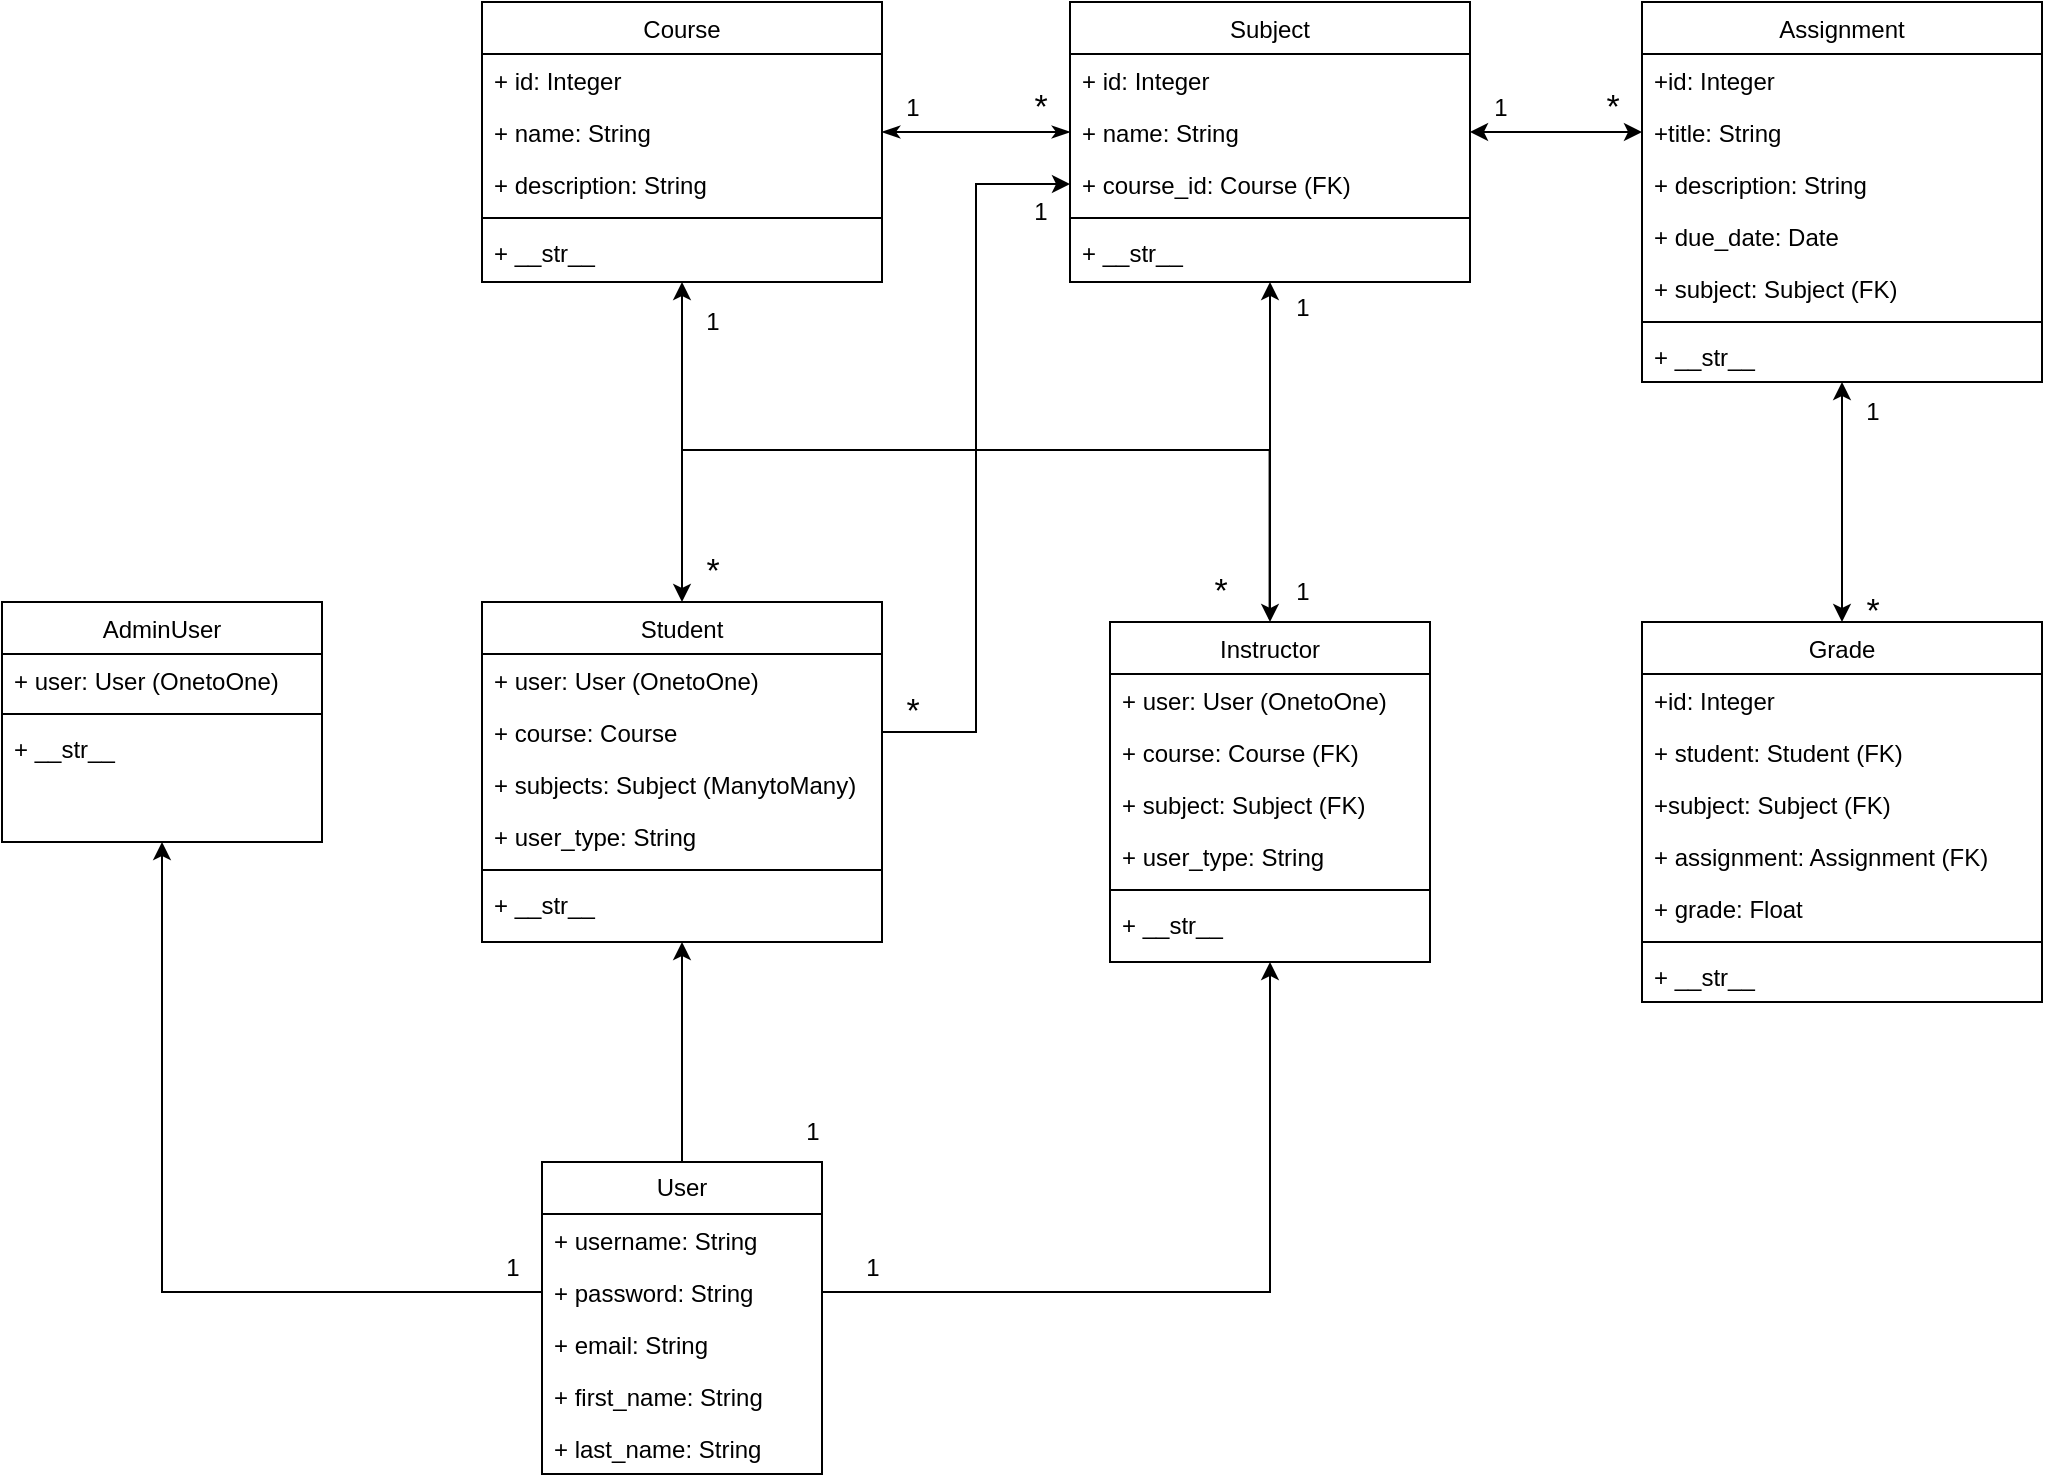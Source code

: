 <mxfile version="24.5.3" type="device">
  <diagram id="C5RBs43oDa-KdzZeNtuy" name="Page-1">
    <mxGraphModel dx="1863" dy="606" grid="1" gridSize="10" guides="1" tooltips="1" connect="1" arrows="1" fold="1" page="1" pageScale="1" pageWidth="827" pageHeight="1169" math="0" shadow="0">
      <root>
        <mxCell id="WIyWlLk6GJQsqaUBKTNV-0" />
        <mxCell id="WIyWlLk6GJQsqaUBKTNV-1" parent="WIyWlLk6GJQsqaUBKTNV-0" />
        <mxCell id="Ff_dKdw9tJKHLKQbY2Zr-90" style="edgeStyle=orthogonalEdgeStyle;rounded=0;orthogonalLoop=1;jettySize=auto;html=1;endArrow=none;endFill=0;startArrow=classic;startFill=1;" edge="1" parent="WIyWlLk6GJQsqaUBKTNV-1" source="zkfFHV4jXpPFQw0GAbJ--17">
          <mxGeometry relative="1" as="geometry">
            <mxPoint x="160" y="610" as="targetPoint" />
          </mxGeometry>
        </mxCell>
        <mxCell id="zkfFHV4jXpPFQw0GAbJ--17" value="Student" style="swimlane;fontStyle=0;align=center;verticalAlign=top;childLayout=stackLayout;horizontal=1;startSize=26;horizontalStack=0;resizeParent=1;resizeLast=0;collapsible=1;marginBottom=0;rounded=0;shadow=0;strokeWidth=1;" parent="WIyWlLk6GJQsqaUBKTNV-1" vertex="1">
          <mxGeometry x="60" y="710" width="200" height="170" as="geometry">
            <mxRectangle x="550" y="140" width="160" height="26" as="alternateBounds" />
          </mxGeometry>
        </mxCell>
        <mxCell id="zkfFHV4jXpPFQw0GAbJ--20" value="+ user: User (OnetoOne)" style="text;align=left;verticalAlign=top;spacingLeft=4;spacingRight=4;overflow=hidden;rotatable=0;points=[[0,0.5],[1,0.5]];portConstraint=eastwest;rounded=0;shadow=0;html=0;" parent="zkfFHV4jXpPFQw0GAbJ--17" vertex="1">
          <mxGeometry y="26" width="200" height="26" as="geometry" />
        </mxCell>
        <mxCell id="zkfFHV4jXpPFQw0GAbJ--21" value="+ course: Course" style="text;align=left;verticalAlign=top;spacingLeft=4;spacingRight=4;overflow=hidden;rotatable=0;points=[[0,0.5],[1,0.5]];portConstraint=eastwest;rounded=0;shadow=0;html=0;" parent="zkfFHV4jXpPFQw0GAbJ--17" vertex="1">
          <mxGeometry y="52" width="200" height="26" as="geometry" />
        </mxCell>
        <mxCell id="Ff_dKdw9tJKHLKQbY2Zr-1" value="+ subjects: Subject (ManytoMany)" style="text;align=left;verticalAlign=top;spacingLeft=4;spacingRight=4;overflow=hidden;rotatable=0;points=[[0,0.5],[1,0.5]];portConstraint=eastwest;rounded=0;shadow=0;html=0;" vertex="1" parent="zkfFHV4jXpPFQw0GAbJ--17">
          <mxGeometry y="78" width="200" height="26" as="geometry" />
        </mxCell>
        <mxCell id="Ff_dKdw9tJKHLKQbY2Zr-20" value="+ user_type: String" style="text;align=left;verticalAlign=top;spacingLeft=4;spacingRight=4;overflow=hidden;rotatable=0;points=[[0,0.5],[1,0.5]];portConstraint=eastwest;rounded=0;shadow=0;html=0;" vertex="1" parent="zkfFHV4jXpPFQw0GAbJ--17">
          <mxGeometry y="104" width="200" height="26" as="geometry" />
        </mxCell>
        <mxCell id="zkfFHV4jXpPFQw0GAbJ--23" value="" style="line;html=1;strokeWidth=1;align=left;verticalAlign=middle;spacingTop=-1;spacingLeft=3;spacingRight=3;rotatable=0;labelPosition=right;points=[];portConstraint=eastwest;" parent="zkfFHV4jXpPFQw0GAbJ--17" vertex="1">
          <mxGeometry y="130" width="200" height="8" as="geometry" />
        </mxCell>
        <mxCell id="zkfFHV4jXpPFQw0GAbJ--24" value="+ __str__" style="text;align=left;verticalAlign=top;spacingLeft=4;spacingRight=4;overflow=hidden;rotatable=0;points=[[0,0.5],[1,0.5]];portConstraint=eastwest;" parent="zkfFHV4jXpPFQw0GAbJ--17" vertex="1">
          <mxGeometry y="138" width="200" height="26" as="geometry" />
        </mxCell>
        <mxCell id="Ff_dKdw9tJKHLKQbY2Zr-70" style="edgeStyle=orthogonalEdgeStyle;rounded=0;orthogonalLoop=1;jettySize=auto;html=1;entryX=0.5;entryY=0;entryDx=0;entryDy=0;startArrow=classic;startFill=1;" edge="1" parent="WIyWlLk6GJQsqaUBKTNV-1" source="5qnw_x9LeNCbUJtxcekT-22" target="Ff_dKdw9tJKHLKQbY2Zr-23">
          <mxGeometry relative="1" as="geometry" />
        </mxCell>
        <mxCell id="5qnw_x9LeNCbUJtxcekT-22" value="Assignment" style="swimlane;fontStyle=0;align=center;verticalAlign=top;childLayout=stackLayout;horizontal=1;startSize=26;horizontalStack=0;resizeParent=1;resizeLast=0;collapsible=1;marginBottom=0;rounded=0;shadow=0;strokeWidth=1;" parent="WIyWlLk6GJQsqaUBKTNV-1" vertex="1">
          <mxGeometry x="640" y="410" width="200" height="190" as="geometry">
            <mxRectangle x="550" y="140" width="160" height="26" as="alternateBounds" />
          </mxGeometry>
        </mxCell>
        <mxCell id="5qnw_x9LeNCbUJtxcekT-23" value="+id: Integer" style="text;align=left;verticalAlign=top;spacingLeft=4;spacingRight=4;overflow=hidden;rotatable=0;points=[[0,0.5],[1,0.5]];portConstraint=eastwest;" parent="5qnw_x9LeNCbUJtxcekT-22" vertex="1">
          <mxGeometry y="26" width="200" height="26" as="geometry" />
        </mxCell>
        <mxCell id="5qnw_x9LeNCbUJtxcekT-24" value="+title: String" style="text;align=left;verticalAlign=top;spacingLeft=4;spacingRight=4;overflow=hidden;rotatable=0;points=[[0,0.5],[1,0.5]];portConstraint=eastwest;rounded=0;shadow=0;html=0;" parent="5qnw_x9LeNCbUJtxcekT-22" vertex="1">
          <mxGeometry y="52" width="200" height="26" as="geometry" />
        </mxCell>
        <mxCell id="5qnw_x9LeNCbUJtxcekT-25" value="+ description: String" style="text;align=left;verticalAlign=top;spacingLeft=4;spacingRight=4;overflow=hidden;rotatable=0;points=[[0,0.5],[1,0.5]];portConstraint=eastwest;rounded=0;shadow=0;html=0;" parent="5qnw_x9LeNCbUJtxcekT-22" vertex="1">
          <mxGeometry y="78" width="200" height="26" as="geometry" />
        </mxCell>
        <mxCell id="5qnw_x9LeNCbUJtxcekT-29" value="+ due_date: Date" style="text;align=left;verticalAlign=top;spacingLeft=4;spacingRight=4;overflow=hidden;rotatable=0;points=[[0,0.5],[1,0.5]];portConstraint=eastwest;" parent="5qnw_x9LeNCbUJtxcekT-22" vertex="1">
          <mxGeometry y="104" width="200" height="26" as="geometry" />
        </mxCell>
        <mxCell id="5qnw_x9LeNCbUJtxcekT-26" value="+ subject: Subject (FK)" style="text;align=left;verticalAlign=top;spacingLeft=4;spacingRight=4;overflow=hidden;rotatable=0;points=[[0,0.5],[1,0.5]];portConstraint=eastwest;rounded=0;shadow=0;html=0;" parent="5qnw_x9LeNCbUJtxcekT-22" vertex="1">
          <mxGeometry y="130" width="200" height="26" as="geometry" />
        </mxCell>
        <mxCell id="5qnw_x9LeNCbUJtxcekT-27" value="" style="line;html=1;strokeWidth=1;align=left;verticalAlign=middle;spacingTop=-1;spacingLeft=3;spacingRight=3;rotatable=0;labelPosition=right;points=[];portConstraint=eastwest;" parent="5qnw_x9LeNCbUJtxcekT-22" vertex="1">
          <mxGeometry y="156" width="200" height="8" as="geometry" />
        </mxCell>
        <mxCell id="Ff_dKdw9tJKHLKQbY2Zr-46" value="+ __str__" style="text;align=left;verticalAlign=top;spacingLeft=4;spacingRight=4;overflow=hidden;rotatable=0;points=[[0,0.5],[1,0.5]];portConstraint=eastwest;" vertex="1" parent="5qnw_x9LeNCbUJtxcekT-22">
          <mxGeometry y="164" width="200" height="26" as="geometry" />
        </mxCell>
        <mxCell id="Ff_dKdw9tJKHLKQbY2Zr-5" value="AdminUser" style="swimlane;fontStyle=0;align=center;verticalAlign=top;childLayout=stackLayout;horizontal=1;startSize=26;horizontalStack=0;resizeParent=1;resizeLast=0;collapsible=1;marginBottom=0;rounded=0;shadow=0;strokeWidth=1;" vertex="1" parent="WIyWlLk6GJQsqaUBKTNV-1">
          <mxGeometry x="-180" y="710" width="160" height="120" as="geometry">
            <mxRectangle x="550" y="140" width="160" height="26" as="alternateBounds" />
          </mxGeometry>
        </mxCell>
        <mxCell id="Ff_dKdw9tJKHLKQbY2Zr-6" value="+ user: User (OnetoOne)" style="text;align=left;verticalAlign=top;spacingLeft=4;spacingRight=4;overflow=hidden;rotatable=0;points=[[0,0.5],[1,0.5]];portConstraint=eastwest;rounded=0;shadow=0;html=0;" vertex="1" parent="Ff_dKdw9tJKHLKQbY2Zr-5">
          <mxGeometry y="26" width="160" height="26" as="geometry" />
        </mxCell>
        <mxCell id="Ff_dKdw9tJKHLKQbY2Zr-10" value="" style="line;html=1;strokeWidth=1;align=left;verticalAlign=middle;spacingTop=-1;spacingLeft=3;spacingRight=3;rotatable=0;labelPosition=right;points=[];portConstraint=eastwest;" vertex="1" parent="Ff_dKdw9tJKHLKQbY2Zr-5">
          <mxGeometry y="52" width="160" height="8" as="geometry" />
        </mxCell>
        <mxCell id="Ff_dKdw9tJKHLKQbY2Zr-11" value="+ __str__" style="text;align=left;verticalAlign=top;spacingLeft=4;spacingRight=4;overflow=hidden;rotatable=0;points=[[0,0.5],[1,0.5]];portConstraint=eastwest;" vertex="1" parent="Ff_dKdw9tJKHLKQbY2Zr-5">
          <mxGeometry y="60" width="160" height="26" as="geometry" />
        </mxCell>
        <mxCell id="Ff_dKdw9tJKHLKQbY2Zr-12" value="Instructor" style="swimlane;fontStyle=0;align=center;verticalAlign=top;childLayout=stackLayout;horizontal=1;startSize=26;horizontalStack=0;resizeParent=1;resizeLast=0;collapsible=1;marginBottom=0;rounded=0;shadow=0;strokeWidth=1;" vertex="1" parent="WIyWlLk6GJQsqaUBKTNV-1">
          <mxGeometry x="374" y="720" width="160" height="170" as="geometry">
            <mxRectangle x="550" y="140" width="160" height="26" as="alternateBounds" />
          </mxGeometry>
        </mxCell>
        <mxCell id="Ff_dKdw9tJKHLKQbY2Zr-13" value="+ user: User (OnetoOne)" style="text;align=left;verticalAlign=top;spacingLeft=4;spacingRight=4;overflow=hidden;rotatable=0;points=[[0,0.5],[1,0.5]];portConstraint=eastwest;rounded=0;shadow=0;html=0;" vertex="1" parent="Ff_dKdw9tJKHLKQbY2Zr-12">
          <mxGeometry y="26" width="160" height="26" as="geometry" />
        </mxCell>
        <mxCell id="Ff_dKdw9tJKHLKQbY2Zr-14" value="+ course: Course (FK)" style="text;align=left;verticalAlign=top;spacingLeft=4;spacingRight=4;overflow=hidden;rotatable=0;points=[[0,0.5],[1,0.5]];portConstraint=eastwest;rounded=0;shadow=0;html=0;" vertex="1" parent="Ff_dKdw9tJKHLKQbY2Zr-12">
          <mxGeometry y="52" width="160" height="26" as="geometry" />
        </mxCell>
        <mxCell id="Ff_dKdw9tJKHLKQbY2Zr-15" value="+ subject: Subject (FK)" style="text;align=left;verticalAlign=top;spacingLeft=4;spacingRight=4;overflow=hidden;rotatable=0;points=[[0,0.5],[1,0.5]];portConstraint=eastwest;rounded=0;shadow=0;html=0;" vertex="1" parent="Ff_dKdw9tJKHLKQbY2Zr-12">
          <mxGeometry y="78" width="160" height="26" as="geometry" />
        </mxCell>
        <mxCell id="Ff_dKdw9tJKHLKQbY2Zr-19" value="+ user_type: String" style="text;align=left;verticalAlign=top;spacingLeft=4;spacingRight=4;overflow=hidden;rotatable=0;points=[[0,0.5],[1,0.5]];portConstraint=eastwest;rounded=0;shadow=0;html=0;" vertex="1" parent="Ff_dKdw9tJKHLKQbY2Zr-12">
          <mxGeometry y="104" width="160" height="26" as="geometry" />
        </mxCell>
        <mxCell id="Ff_dKdw9tJKHLKQbY2Zr-17" value="" style="line;html=1;strokeWidth=1;align=left;verticalAlign=middle;spacingTop=-1;spacingLeft=3;spacingRight=3;rotatable=0;labelPosition=right;points=[];portConstraint=eastwest;" vertex="1" parent="Ff_dKdw9tJKHLKQbY2Zr-12">
          <mxGeometry y="130" width="160" height="8" as="geometry" />
        </mxCell>
        <mxCell id="Ff_dKdw9tJKHLKQbY2Zr-18" value="+ __str__" style="text;align=left;verticalAlign=top;spacingLeft=4;spacingRight=4;overflow=hidden;rotatable=0;points=[[0,0.5],[1,0.5]];portConstraint=eastwest;" vertex="1" parent="Ff_dKdw9tJKHLKQbY2Zr-12">
          <mxGeometry y="138" width="160" height="26" as="geometry" />
        </mxCell>
        <mxCell id="Ff_dKdw9tJKHLKQbY2Zr-23" value="Grade" style="swimlane;fontStyle=0;align=center;verticalAlign=top;childLayout=stackLayout;horizontal=1;startSize=26;horizontalStack=0;resizeParent=1;resizeLast=0;collapsible=1;marginBottom=0;rounded=0;shadow=0;strokeWidth=1;" vertex="1" parent="WIyWlLk6GJQsqaUBKTNV-1">
          <mxGeometry x="640" y="720" width="200" height="190" as="geometry">
            <mxRectangle x="550" y="140" width="160" height="26" as="alternateBounds" />
          </mxGeometry>
        </mxCell>
        <mxCell id="Ff_dKdw9tJKHLKQbY2Zr-24" value="+id: Integer" style="text;align=left;verticalAlign=top;spacingLeft=4;spacingRight=4;overflow=hidden;rotatable=0;points=[[0,0.5],[1,0.5]];portConstraint=eastwest;" vertex="1" parent="Ff_dKdw9tJKHLKQbY2Zr-23">
          <mxGeometry y="26" width="200" height="26" as="geometry" />
        </mxCell>
        <mxCell id="Ff_dKdw9tJKHLKQbY2Zr-25" value="+ student: Student (FK)" style="text;align=left;verticalAlign=top;spacingLeft=4;spacingRight=4;overflow=hidden;rotatable=0;points=[[0,0.5],[1,0.5]];portConstraint=eastwest;rounded=0;shadow=0;html=0;" vertex="1" parent="Ff_dKdw9tJKHLKQbY2Zr-23">
          <mxGeometry y="52" width="200" height="26" as="geometry" />
        </mxCell>
        <mxCell id="Ff_dKdw9tJKHLKQbY2Zr-50" value="+subject: Subject (FK)" style="text;align=left;verticalAlign=top;spacingLeft=4;spacingRight=4;overflow=hidden;rotatable=0;points=[[0,0.5],[1,0.5]];portConstraint=eastwest;rounded=0;shadow=0;html=0;" vertex="1" parent="Ff_dKdw9tJKHLKQbY2Zr-23">
          <mxGeometry y="78" width="200" height="26" as="geometry" />
        </mxCell>
        <mxCell id="Ff_dKdw9tJKHLKQbY2Zr-26" value="+ assignment: Assignment (FK)" style="text;align=left;verticalAlign=top;spacingLeft=4;spacingRight=4;overflow=hidden;rotatable=0;points=[[0,0.5],[1,0.5]];portConstraint=eastwest;rounded=0;shadow=0;html=0;" vertex="1" parent="Ff_dKdw9tJKHLKQbY2Zr-23">
          <mxGeometry y="104" width="200" height="26" as="geometry" />
        </mxCell>
        <mxCell id="Ff_dKdw9tJKHLKQbY2Zr-51" value="+ grade: Float" style="text;align=left;verticalAlign=top;spacingLeft=4;spacingRight=4;overflow=hidden;rotatable=0;points=[[0,0.5],[1,0.5]];portConstraint=eastwest;" vertex="1" parent="Ff_dKdw9tJKHLKQbY2Zr-23">
          <mxGeometry y="130" width="200" height="26" as="geometry" />
        </mxCell>
        <mxCell id="Ff_dKdw9tJKHLKQbY2Zr-29" value="" style="line;html=1;strokeWidth=1;align=left;verticalAlign=middle;spacingTop=-1;spacingLeft=3;spacingRight=3;rotatable=0;labelPosition=right;points=[];portConstraint=eastwest;" vertex="1" parent="Ff_dKdw9tJKHLKQbY2Zr-23">
          <mxGeometry y="156" width="200" height="8" as="geometry" />
        </mxCell>
        <mxCell id="Ff_dKdw9tJKHLKQbY2Zr-49" value="+ __str__" style="text;align=left;verticalAlign=top;spacingLeft=4;spacingRight=4;overflow=hidden;rotatable=0;points=[[0,0.5],[1,0.5]];portConstraint=eastwest;" vertex="1" parent="Ff_dKdw9tJKHLKQbY2Zr-23">
          <mxGeometry y="164" width="200" height="26" as="geometry" />
        </mxCell>
        <mxCell id="Ff_dKdw9tJKHLKQbY2Zr-62" style="edgeStyle=orthogonalEdgeStyle;rounded=0;orthogonalLoop=1;jettySize=auto;html=1;exitX=0.5;exitY=1;exitDx=0;exitDy=0;entryX=0.5;entryY=0;entryDx=0;entryDy=0;startArrow=classic;startFill=1;" edge="1" parent="WIyWlLk6GJQsqaUBKTNV-1" source="Ff_dKdw9tJKHLKQbY2Zr-31" target="Ff_dKdw9tJKHLKQbY2Zr-12">
          <mxGeometry relative="1" as="geometry" />
        </mxCell>
        <mxCell id="Ff_dKdw9tJKHLKQbY2Zr-31" value="Subject" style="swimlane;fontStyle=0;align=center;verticalAlign=top;childLayout=stackLayout;horizontal=1;startSize=26;horizontalStack=0;resizeParent=1;resizeLast=0;collapsible=1;marginBottom=0;rounded=0;shadow=0;strokeWidth=1;" vertex="1" parent="WIyWlLk6GJQsqaUBKTNV-1">
          <mxGeometry x="354" y="410" width="200" height="140" as="geometry">
            <mxRectangle x="550" y="140" width="160" height="26" as="alternateBounds" />
          </mxGeometry>
        </mxCell>
        <mxCell id="Ff_dKdw9tJKHLKQbY2Zr-34" value="+ id: Integer" style="text;align=left;verticalAlign=top;spacingLeft=4;spacingRight=4;overflow=hidden;rotatable=0;points=[[0,0.5],[1,0.5]];portConstraint=eastwest;rounded=0;shadow=0;html=0;" vertex="1" parent="Ff_dKdw9tJKHLKQbY2Zr-31">
          <mxGeometry y="26" width="200" height="26" as="geometry" />
        </mxCell>
        <mxCell id="Ff_dKdw9tJKHLKQbY2Zr-35" value="+ name: String" style="text;align=left;verticalAlign=top;spacingLeft=4;spacingRight=4;overflow=hidden;rotatable=0;points=[[0,0.5],[1,0.5]];portConstraint=eastwest;" vertex="1" parent="Ff_dKdw9tJKHLKQbY2Zr-31">
          <mxGeometry y="52" width="200" height="26" as="geometry" />
        </mxCell>
        <mxCell id="Ff_dKdw9tJKHLKQbY2Zr-36" value="+ course_id: Course (FK)" style="text;align=left;verticalAlign=top;spacingLeft=4;spacingRight=4;overflow=hidden;rotatable=0;points=[[0,0.5],[1,0.5]];portConstraint=eastwest;rounded=0;shadow=0;html=0;" vertex="1" parent="Ff_dKdw9tJKHLKQbY2Zr-31">
          <mxGeometry y="78" width="200" height="26" as="geometry" />
        </mxCell>
        <mxCell id="Ff_dKdw9tJKHLKQbY2Zr-37" value="" style="line;html=1;strokeWidth=1;align=left;verticalAlign=middle;spacingTop=-1;spacingLeft=3;spacingRight=3;rotatable=0;labelPosition=right;points=[];portConstraint=eastwest;" vertex="1" parent="Ff_dKdw9tJKHLKQbY2Zr-31">
          <mxGeometry y="104" width="200" height="8" as="geometry" />
        </mxCell>
        <mxCell id="Ff_dKdw9tJKHLKQbY2Zr-47" value="+ __str__" style="text;align=left;verticalAlign=top;spacingLeft=4;spacingRight=4;overflow=hidden;rotatable=0;points=[[0,0.5],[1,0.5]];portConstraint=eastwest;" vertex="1" parent="Ff_dKdw9tJKHLKQbY2Zr-31">
          <mxGeometry y="112" width="200" height="26" as="geometry" />
        </mxCell>
        <mxCell id="Ff_dKdw9tJKHLKQbY2Zr-52" value="Course" style="swimlane;fontStyle=0;align=center;verticalAlign=top;childLayout=stackLayout;horizontal=1;startSize=26;horizontalStack=0;resizeParent=1;resizeLast=0;collapsible=1;marginBottom=0;rounded=0;shadow=0;strokeWidth=1;" vertex="1" parent="WIyWlLk6GJQsqaUBKTNV-1">
          <mxGeometry x="60" y="410" width="200" height="140" as="geometry">
            <mxRectangle x="550" y="140" width="160" height="26" as="alternateBounds" />
          </mxGeometry>
        </mxCell>
        <mxCell id="Ff_dKdw9tJKHLKQbY2Zr-53" value="+ id: Integer" style="text;align=left;verticalAlign=top;spacingLeft=4;spacingRight=4;overflow=hidden;rotatable=0;points=[[0,0.5],[1,0.5]];portConstraint=eastwest;rounded=0;shadow=0;html=0;" vertex="1" parent="Ff_dKdw9tJKHLKQbY2Zr-52">
          <mxGeometry y="26" width="200" height="26" as="geometry" />
        </mxCell>
        <mxCell id="Ff_dKdw9tJKHLKQbY2Zr-54" value="+ name: String" style="text;align=left;verticalAlign=top;spacingLeft=4;spacingRight=4;overflow=hidden;rotatable=0;points=[[0,0.5],[1,0.5]];portConstraint=eastwest;" vertex="1" parent="Ff_dKdw9tJKHLKQbY2Zr-52">
          <mxGeometry y="52" width="200" height="26" as="geometry" />
        </mxCell>
        <mxCell id="Ff_dKdw9tJKHLKQbY2Zr-55" value="+ description: String" style="text;align=left;verticalAlign=top;spacingLeft=4;spacingRight=4;overflow=hidden;rotatable=0;points=[[0,0.5],[1,0.5]];portConstraint=eastwest;rounded=0;shadow=0;html=0;" vertex="1" parent="Ff_dKdw9tJKHLKQbY2Zr-52">
          <mxGeometry y="78" width="200" height="26" as="geometry" />
        </mxCell>
        <mxCell id="Ff_dKdw9tJKHLKQbY2Zr-56" value="" style="line;html=1;strokeWidth=1;align=left;verticalAlign=middle;spacingTop=-1;spacingLeft=3;spacingRight=3;rotatable=0;labelPosition=right;points=[];portConstraint=eastwest;" vertex="1" parent="Ff_dKdw9tJKHLKQbY2Zr-52">
          <mxGeometry y="104" width="200" height="8" as="geometry" />
        </mxCell>
        <mxCell id="Ff_dKdw9tJKHLKQbY2Zr-57" value="+ __str__" style="text;align=left;verticalAlign=top;spacingLeft=4;spacingRight=4;overflow=hidden;rotatable=0;points=[[0,0.5],[1,0.5]];portConstraint=eastwest;" vertex="1" parent="Ff_dKdw9tJKHLKQbY2Zr-52">
          <mxGeometry y="112" width="200" height="26" as="geometry" />
        </mxCell>
        <mxCell id="Ff_dKdw9tJKHLKQbY2Zr-58" style="edgeStyle=orthogonalEdgeStyle;rounded=0;orthogonalLoop=1;jettySize=auto;html=1;exitX=1;exitY=0.5;exitDx=0;exitDy=0;entryX=0;entryY=0.5;entryDx=0;entryDy=0;startArrow=classicThin;startFill=1;endArrow=classicThin;endFill=1;" edge="1" parent="WIyWlLk6GJQsqaUBKTNV-1" source="Ff_dKdw9tJKHLKQbY2Zr-54" target="Ff_dKdw9tJKHLKQbY2Zr-35">
          <mxGeometry relative="1" as="geometry" />
        </mxCell>
        <mxCell id="Ff_dKdw9tJKHLKQbY2Zr-59" value="&lt;font style=&quot;font-size: 17px;&quot;&gt;*&lt;/font&gt;" style="text;html=1;align=center;verticalAlign=middle;resizable=0;points=[];autosize=1;strokeColor=none;fillColor=none;" vertex="1" parent="WIyWlLk6GJQsqaUBKTNV-1">
          <mxGeometry x="324" y="448" width="30" height="30" as="geometry" />
        </mxCell>
        <mxCell id="Ff_dKdw9tJKHLKQbY2Zr-60" value="1" style="text;html=1;align=center;verticalAlign=middle;resizable=0;points=[];autosize=1;strokeColor=none;fillColor=none;" vertex="1" parent="WIyWlLk6GJQsqaUBKTNV-1">
          <mxGeometry x="260" y="448" width="30" height="30" as="geometry" />
        </mxCell>
        <mxCell id="Ff_dKdw9tJKHLKQbY2Zr-63" value="1" style="text;html=1;align=center;verticalAlign=middle;resizable=0;points=[];autosize=1;strokeColor=none;fillColor=none;" vertex="1" parent="WIyWlLk6GJQsqaUBKTNV-1">
          <mxGeometry x="455" y="548" width="30" height="30" as="geometry" />
        </mxCell>
        <mxCell id="Ff_dKdw9tJKHLKQbY2Zr-64" value="1" style="text;html=1;align=center;verticalAlign=middle;resizable=0;points=[];autosize=1;strokeColor=none;fillColor=none;" vertex="1" parent="WIyWlLk6GJQsqaUBKTNV-1">
          <mxGeometry x="455" y="690" width="30" height="30" as="geometry" />
        </mxCell>
        <mxCell id="Ff_dKdw9tJKHLKQbY2Zr-67" style="edgeStyle=orthogonalEdgeStyle;rounded=0;orthogonalLoop=1;jettySize=auto;html=1;exitX=1;exitY=0.5;exitDx=0;exitDy=0;startArrow=classic;startFill=1;" edge="1" parent="WIyWlLk6GJQsqaUBKTNV-1" source="Ff_dKdw9tJKHLKQbY2Zr-35" target="5qnw_x9LeNCbUJtxcekT-24">
          <mxGeometry relative="1" as="geometry" />
        </mxCell>
        <mxCell id="Ff_dKdw9tJKHLKQbY2Zr-68" value="1" style="text;html=1;align=center;verticalAlign=middle;resizable=0;points=[];autosize=1;strokeColor=none;fillColor=none;" vertex="1" parent="WIyWlLk6GJQsqaUBKTNV-1">
          <mxGeometry x="554" y="448" width="30" height="30" as="geometry" />
        </mxCell>
        <mxCell id="Ff_dKdw9tJKHLKQbY2Zr-69" value="&lt;font style=&quot;font-size: 17px;&quot;&gt;*&lt;/font&gt;" style="text;html=1;align=center;verticalAlign=middle;resizable=0;points=[];autosize=1;strokeColor=none;fillColor=none;" vertex="1" parent="WIyWlLk6GJQsqaUBKTNV-1">
          <mxGeometry x="610" y="448" width="30" height="30" as="geometry" />
        </mxCell>
        <mxCell id="Ff_dKdw9tJKHLKQbY2Zr-71" value="1" style="text;html=1;align=center;verticalAlign=middle;resizable=0;points=[];autosize=1;strokeColor=none;fillColor=none;" vertex="1" parent="WIyWlLk6GJQsqaUBKTNV-1">
          <mxGeometry x="740" y="600" width="30" height="30" as="geometry" />
        </mxCell>
        <mxCell id="Ff_dKdw9tJKHLKQbY2Zr-72" value="&lt;font style=&quot;font-size: 17px;&quot;&gt;*&lt;/font&gt;" style="text;html=1;align=center;verticalAlign=middle;resizable=0;points=[];autosize=1;strokeColor=none;fillColor=none;" vertex="1" parent="WIyWlLk6GJQsqaUBKTNV-1">
          <mxGeometry x="740" y="700" width="30" height="30" as="geometry" />
        </mxCell>
        <mxCell id="Ff_dKdw9tJKHLKQbY2Zr-79" style="edgeStyle=orthogonalEdgeStyle;rounded=0;orthogonalLoop=1;jettySize=auto;html=1;exitX=0.5;exitY=0;exitDx=0;exitDy=0;entryX=0.5;entryY=1;entryDx=0;entryDy=0;" edge="1" parent="WIyWlLk6GJQsqaUBKTNV-1" source="Ff_dKdw9tJKHLKQbY2Zr-73" target="zkfFHV4jXpPFQw0GAbJ--17">
          <mxGeometry relative="1" as="geometry" />
        </mxCell>
        <mxCell id="Ff_dKdw9tJKHLKQbY2Zr-73" value="User" style="swimlane;fontStyle=0;childLayout=stackLayout;horizontal=1;startSize=26;fillColor=none;horizontalStack=0;resizeParent=1;resizeParentMax=0;resizeLast=0;collapsible=1;marginBottom=0;whiteSpace=wrap;html=1;" vertex="1" parent="WIyWlLk6GJQsqaUBKTNV-1">
          <mxGeometry x="90" y="990" width="140" height="156" as="geometry" />
        </mxCell>
        <mxCell id="Ff_dKdw9tJKHLKQbY2Zr-74" value="+ username: String" style="text;strokeColor=none;fillColor=none;align=left;verticalAlign=top;spacingLeft=4;spacingRight=4;overflow=hidden;rotatable=0;points=[[0,0.5],[1,0.5]];portConstraint=eastwest;whiteSpace=wrap;html=1;" vertex="1" parent="Ff_dKdw9tJKHLKQbY2Zr-73">
          <mxGeometry y="26" width="140" height="26" as="geometry" />
        </mxCell>
        <mxCell id="Ff_dKdw9tJKHLKQbY2Zr-78" value="+ password: String" style="text;strokeColor=none;fillColor=none;align=left;verticalAlign=top;spacingLeft=4;spacingRight=4;overflow=hidden;rotatable=0;points=[[0,0.5],[1,0.5]];portConstraint=eastwest;whiteSpace=wrap;html=1;" vertex="1" parent="Ff_dKdw9tJKHLKQbY2Zr-73">
          <mxGeometry y="52" width="140" height="26" as="geometry" />
        </mxCell>
        <mxCell id="Ff_dKdw9tJKHLKQbY2Zr-75" value="+ email: String" style="text;strokeColor=none;fillColor=none;align=left;verticalAlign=top;spacingLeft=4;spacingRight=4;overflow=hidden;rotatable=0;points=[[0,0.5],[1,0.5]];portConstraint=eastwest;whiteSpace=wrap;html=1;" vertex="1" parent="Ff_dKdw9tJKHLKQbY2Zr-73">
          <mxGeometry y="78" width="140" height="26" as="geometry" />
        </mxCell>
        <mxCell id="Ff_dKdw9tJKHLKQbY2Zr-76" value="+ first_name: String" style="text;strokeColor=none;fillColor=none;align=left;verticalAlign=top;spacingLeft=4;spacingRight=4;overflow=hidden;rotatable=0;points=[[0,0.5],[1,0.5]];portConstraint=eastwest;whiteSpace=wrap;html=1;" vertex="1" parent="Ff_dKdw9tJKHLKQbY2Zr-73">
          <mxGeometry y="104" width="140" height="26" as="geometry" />
        </mxCell>
        <mxCell id="Ff_dKdw9tJKHLKQbY2Zr-77" value="+ last_name: String" style="text;strokeColor=none;fillColor=none;align=left;verticalAlign=top;spacingLeft=4;spacingRight=4;overflow=hidden;rotatable=0;points=[[0,0.5],[1,0.5]];portConstraint=eastwest;whiteSpace=wrap;html=1;" vertex="1" parent="Ff_dKdw9tJKHLKQbY2Zr-73">
          <mxGeometry y="130" width="140" height="26" as="geometry" />
        </mxCell>
        <mxCell id="Ff_dKdw9tJKHLKQbY2Zr-80" style="edgeStyle=orthogonalEdgeStyle;rounded=0;orthogonalLoop=1;jettySize=auto;html=1;exitX=1;exitY=0.5;exitDx=0;exitDy=0;entryX=0.5;entryY=1;entryDx=0;entryDy=0;" edge="1" parent="WIyWlLk6GJQsqaUBKTNV-1" source="Ff_dKdw9tJKHLKQbY2Zr-78" target="Ff_dKdw9tJKHLKQbY2Zr-12">
          <mxGeometry relative="1" as="geometry" />
        </mxCell>
        <mxCell id="Ff_dKdw9tJKHLKQbY2Zr-81" style="edgeStyle=orthogonalEdgeStyle;rounded=0;orthogonalLoop=1;jettySize=auto;html=1;exitX=0;exitY=0.5;exitDx=0;exitDy=0;entryX=0.5;entryY=1;entryDx=0;entryDy=0;" edge="1" parent="WIyWlLk6GJQsqaUBKTNV-1" source="Ff_dKdw9tJKHLKQbY2Zr-78" target="Ff_dKdw9tJKHLKQbY2Zr-5">
          <mxGeometry relative="1" as="geometry" />
        </mxCell>
        <mxCell id="Ff_dKdw9tJKHLKQbY2Zr-82" value="1" style="text;html=1;align=center;verticalAlign=middle;resizable=0;points=[];autosize=1;strokeColor=none;fillColor=none;" vertex="1" parent="WIyWlLk6GJQsqaUBKTNV-1">
          <mxGeometry x="60" y="1028" width="30" height="30" as="geometry" />
        </mxCell>
        <mxCell id="Ff_dKdw9tJKHLKQbY2Zr-83" value="1" style="text;html=1;align=center;verticalAlign=middle;resizable=0;points=[];autosize=1;strokeColor=none;fillColor=none;" vertex="1" parent="WIyWlLk6GJQsqaUBKTNV-1">
          <mxGeometry x="210" y="960" width="30" height="30" as="geometry" />
        </mxCell>
        <mxCell id="Ff_dKdw9tJKHLKQbY2Zr-85" value="1" style="text;html=1;align=center;verticalAlign=middle;resizable=0;points=[];autosize=1;strokeColor=none;fillColor=none;" vertex="1" parent="WIyWlLk6GJQsqaUBKTNV-1">
          <mxGeometry x="240" y="1028" width="30" height="30" as="geometry" />
        </mxCell>
        <mxCell id="Ff_dKdw9tJKHLKQbY2Zr-86" style="edgeStyle=elbowEdgeStyle;rounded=0;orthogonalLoop=1;jettySize=auto;html=1;exitX=-0.04;exitY=0.94;exitDx=0;exitDy=0;entryX=0.5;entryY=1;entryDx=0;entryDy=0;elbow=vertical;exitPerimeter=0;" edge="1" parent="WIyWlLk6GJQsqaUBKTNV-1" source="Ff_dKdw9tJKHLKQbY2Zr-64" target="Ff_dKdw9tJKHLKQbY2Zr-52">
          <mxGeometry relative="1" as="geometry" />
        </mxCell>
        <mxCell id="Ff_dKdw9tJKHLKQbY2Zr-87" value="1" style="text;html=1;align=center;verticalAlign=middle;resizable=0;points=[];autosize=1;strokeColor=none;fillColor=none;" vertex="1" parent="WIyWlLk6GJQsqaUBKTNV-1">
          <mxGeometry x="160" y="555" width="30" height="30" as="geometry" />
        </mxCell>
        <mxCell id="Ff_dKdw9tJKHLKQbY2Zr-88" value="&lt;font style=&quot;font-size: 17px;&quot;&gt;*&lt;/font&gt;" style="text;html=1;align=center;verticalAlign=middle;resizable=0;points=[];autosize=1;strokeColor=none;fillColor=none;" vertex="1" parent="WIyWlLk6GJQsqaUBKTNV-1">
          <mxGeometry x="414" y="690" width="30" height="30" as="geometry" />
        </mxCell>
        <mxCell id="Ff_dKdw9tJKHLKQbY2Zr-91" value="&lt;font style=&quot;font-size: 17px;&quot;&gt;*&lt;/font&gt;" style="text;html=1;align=center;verticalAlign=middle;resizable=0;points=[];autosize=1;strokeColor=none;fillColor=none;" vertex="1" parent="WIyWlLk6GJQsqaUBKTNV-1">
          <mxGeometry x="160" y="680" width="30" height="30" as="geometry" />
        </mxCell>
        <mxCell id="Ff_dKdw9tJKHLKQbY2Zr-92" style="edgeStyle=orthogonalEdgeStyle;rounded=0;orthogonalLoop=1;jettySize=auto;html=1;exitX=1;exitY=0.5;exitDx=0;exitDy=0;entryX=0;entryY=0.5;entryDx=0;entryDy=0;" edge="1" parent="WIyWlLk6GJQsqaUBKTNV-1" source="zkfFHV4jXpPFQw0GAbJ--21" target="Ff_dKdw9tJKHLKQbY2Zr-36">
          <mxGeometry relative="1" as="geometry" />
        </mxCell>
        <mxCell id="Ff_dKdw9tJKHLKQbY2Zr-93" value="1" style="text;html=1;align=center;verticalAlign=middle;resizable=0;points=[];autosize=1;strokeColor=none;fillColor=none;" vertex="1" parent="WIyWlLk6GJQsqaUBKTNV-1">
          <mxGeometry x="324" y="500" width="30" height="30" as="geometry" />
        </mxCell>
        <mxCell id="Ff_dKdw9tJKHLKQbY2Zr-94" value="&lt;font style=&quot;font-size: 17px;&quot;&gt;*&lt;/font&gt;" style="text;html=1;align=center;verticalAlign=middle;resizable=0;points=[];autosize=1;strokeColor=none;fillColor=none;" vertex="1" parent="WIyWlLk6GJQsqaUBKTNV-1">
          <mxGeometry x="260" y="750" width="30" height="30" as="geometry" />
        </mxCell>
      </root>
    </mxGraphModel>
  </diagram>
</mxfile>

